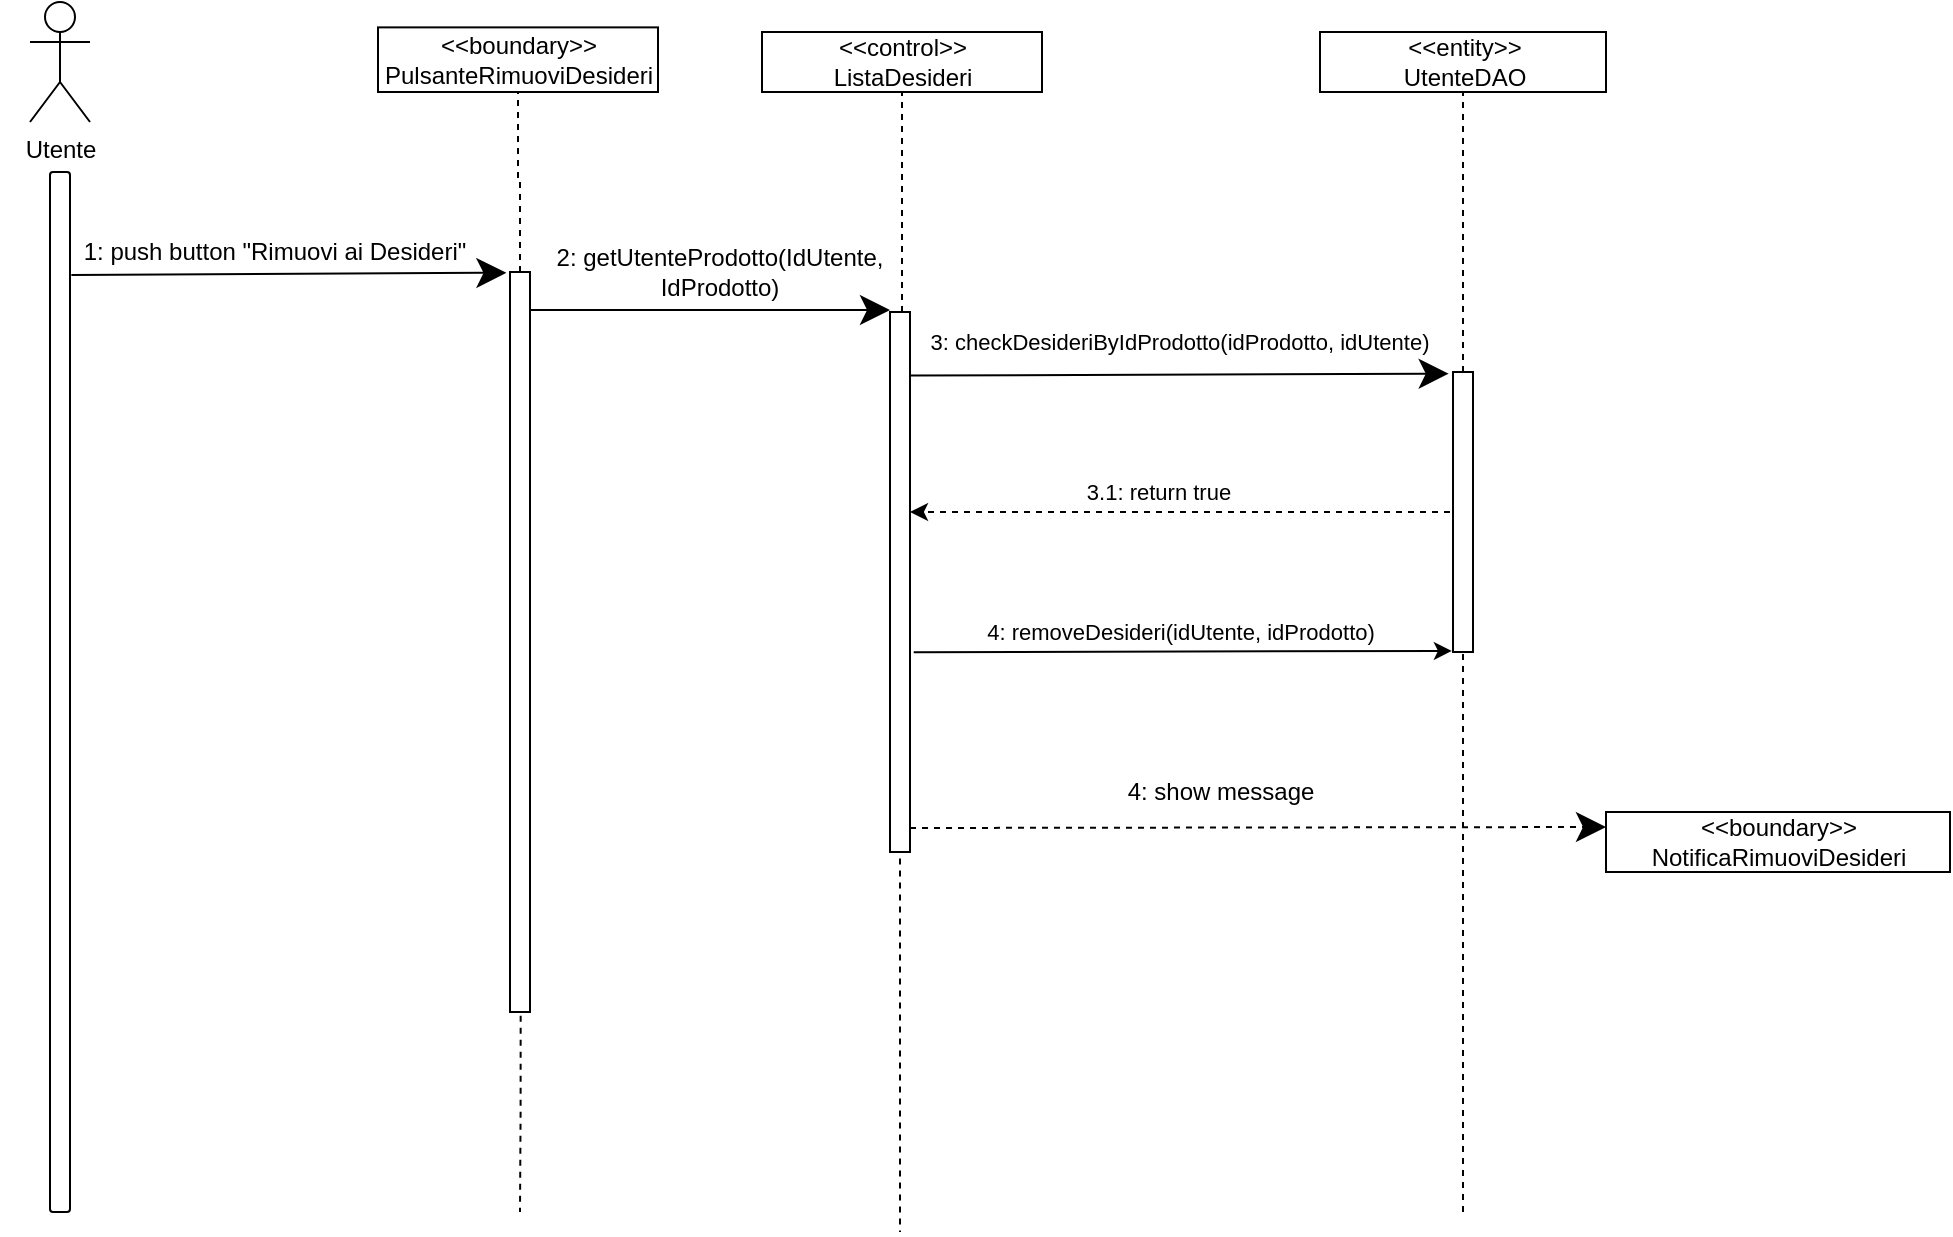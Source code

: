 <mxfile version="13.9.9" type="device"><diagram id="lo4rQGWEZj-jbZf-0vPG" name="Page-1"><mxGraphModel dx="1113" dy="749" grid="1" gridSize="10" guides="1" tooltips="1" connect="1" arrows="1" fold="1" page="1" pageScale="1" pageWidth="827" pageHeight="1169" math="0" shadow="0"><root><mxCell id="0"/><mxCell id="1" parent="0"/><mxCell id="CcJ4rSHBO9rAn4vY1qrG-1" value="Utente" style="shape=umlActor;verticalLabelPosition=bottom;verticalAlign=top;html=1;outlineConnect=0;" parent="1" vertex="1"><mxGeometry x="240" y="45" width="30" height="60" as="geometry"/></mxCell><mxCell id="CcJ4rSHBO9rAn4vY1qrG-6" value="" style="html=1;points=[];perimeter=orthogonalPerimeter;rounded=1;" parent="1" vertex="1"><mxGeometry x="250" y="130" width="10" height="520" as="geometry"/></mxCell><mxCell id="CcJ4rSHBO9rAn4vY1qrG-9" value="&lt;div&gt;&amp;lt;&amp;lt;boundary&amp;gt;&amp;gt;&lt;/div&gt;&lt;div&gt;PulsanteRimuoviDesideri&lt;br&gt;&lt;/div&gt;" style="html=1;rounded=0;" parent="1" vertex="1"><mxGeometry x="414" y="57.69" width="140" height="32.31" as="geometry"/></mxCell><mxCell id="CcJ4rSHBO9rAn4vY1qrG-12" value="" style="edgeStyle=orthogonalEdgeStyle;orthogonalLoop=1;jettySize=auto;html=1;strokeColor=#000000;rounded=0;dashed=1;endArrow=none;endFill=0;" parent="1" source="CcJ4rSHBO9rAn4vY1qrG-10" target="CcJ4rSHBO9rAn4vY1qrG-9" edge="1"><mxGeometry relative="1" as="geometry"/></mxCell><mxCell id="CcJ4rSHBO9rAn4vY1qrG-19" value="" style="edgeStyle=orthogonalEdgeStyle;rounded=0;orthogonalLoop=1;jettySize=auto;html=1;dashed=1;endArrow=none;endFill=0;strokeColor=#000000;exitX=0.533;exitY=1.005;exitDx=0;exitDy=0;exitPerimeter=0;" parent="1" source="CcJ4rSHBO9rAn4vY1qrG-10" edge="1"><mxGeometry relative="1" as="geometry"><mxPoint x="485" y="650" as="targetPoint"/></mxGeometry></mxCell><mxCell id="CcJ4rSHBO9rAn4vY1qrG-10" value="" style="html=1;points=[];perimeter=orthogonalPerimeter;rounded=0;arcSize=50;" parent="1" vertex="1"><mxGeometry x="480" y="180" width="10" height="370" as="geometry"/></mxCell><mxCell id="CcJ4rSHBO9rAn4vY1qrG-20" value="&lt;div&gt;&amp;lt;&amp;lt;control&amp;gt;&amp;gt;&lt;/div&gt;ListaDesideri" style="html=1;rounded=0;" parent="1" vertex="1"><mxGeometry x="606" y="60" width="140" height="30" as="geometry"/></mxCell><mxCell id="CcJ4rSHBO9rAn4vY1qrG-21" value="&lt;div&gt;&amp;lt;&amp;lt;boundary&amp;gt;&amp;gt;&lt;/div&gt;&lt;div&gt;NotificaRimuoviDesideri&lt;br&gt;&lt;/div&gt;" style="html=1;rounded=0;" parent="1" vertex="1"><mxGeometry x="1028" y="450" width="172" height="30" as="geometry"/></mxCell><mxCell id="CcJ4rSHBO9rAn4vY1qrG-27" value="" style="endArrow=classic;endFill=1;endSize=12;html=1;strokeColor=#000000;exitX=1.07;exitY=0.099;exitDx=0;exitDy=0;exitPerimeter=0;rounded=1;entryX=-0.18;entryY=0.001;entryDx=0;entryDy=0;entryPerimeter=0;" parent="1" source="CcJ4rSHBO9rAn4vY1qrG-6" target="CcJ4rSHBO9rAn4vY1qrG-10" edge="1"><mxGeometry width="160" relative="1" as="geometry"><mxPoint x="290" y="180" as="sourcePoint"/><mxPoint x="440" y="180" as="targetPoint"/></mxGeometry></mxCell><mxCell id="CcJ4rSHBO9rAn4vY1qrG-28" value="1: push button &quot;Rimuovi ai Desideri&quot;" style="text;html=1;strokeColor=none;fillColor=none;align=center;verticalAlign=middle;whiteSpace=wrap;rounded=0;dashed=1;" parent="1" vertex="1"><mxGeometry x="225" y="160" width="275" height="20" as="geometry"/></mxCell><mxCell id="CcJ4rSHBO9rAn4vY1qrG-29" value="2: getUtenteProdotto(IdUtente, IdProdotto)" style="text;html=1;strokeColor=none;fillColor=none;align=center;verticalAlign=middle;whiteSpace=wrap;rounded=0;dashed=1;" parent="1" vertex="1"><mxGeometry x="500" y="170" width="170" height="20" as="geometry"/></mxCell><mxCell id="CcJ4rSHBO9rAn4vY1qrG-31" value="" style="endArrow=classic;endFill=1;endSize=12;html=1;strokeColor=#000000;rounded=1;" parent="1" edge="1"><mxGeometry width="160" relative="1" as="geometry"><mxPoint x="490" y="199" as="sourcePoint"/><mxPoint x="670" y="199" as="targetPoint"/></mxGeometry></mxCell><mxCell id="CcJ4rSHBO9rAn4vY1qrG-44" value="" style="endArrow=none;html=1;dashed=1;strokeColor=#000000;entryX=0.5;entryY=1;entryDx=0;entryDy=0;" parent="1" source="CcJ4rSHBO9rAn4vY1qrG-32" target="CcJ4rSHBO9rAn4vY1qrG-20" edge="1"><mxGeometry width="50" height="50" relative="1" as="geometry"><mxPoint x="655" y="230" as="sourcePoint"/><mxPoint x="610" y="180" as="targetPoint"/></mxGeometry></mxCell><mxCell id="CcJ4rSHBO9rAn4vY1qrG-32" value="" style="html=1;points=[];perimeter=orthogonalPerimeter;rounded=0;arcSize=50;" parent="1" vertex="1"><mxGeometry x="670" y="200" width="10" height="270" as="geometry"/></mxCell><mxCell id="CcJ4rSHBO9rAn4vY1qrG-51" value="" style="endArrow=none;html=1;dashed=1;strokeColor=#000000;exitX=0.5;exitY=1.012;exitDx=0;exitDy=0;exitPerimeter=0;" parent="1" source="CcJ4rSHBO9rAn4vY1qrG-32" edge="1"><mxGeometry width="50" height="50" relative="1" as="geometry"><mxPoint x="670" y="320" as="sourcePoint"/><mxPoint x="675" y="660" as="targetPoint"/></mxGeometry></mxCell><mxCell id="MaDgwZRoLFrVz0o0WALn-1" value="&lt;div&gt;&amp;lt;&amp;lt;entity&amp;gt;&amp;gt;&lt;/div&gt;&lt;div&gt;UtenteDAO&lt;br&gt;&lt;/div&gt;" style="html=1;rounded=0;" parent="1" vertex="1"><mxGeometry x="885" y="60" width="143" height="30" as="geometry"/></mxCell><mxCell id="MaDgwZRoLFrVz0o0WALn-2" value="" style="endArrow=none;html=1;dashed=1;strokeColor=#000000;" parent="1" edge="1"><mxGeometry width="50" height="50" relative="1" as="geometry"><mxPoint x="956.5" y="650" as="sourcePoint"/><mxPoint x="956.5" y="90" as="targetPoint"/><Array as="points"/></mxGeometry></mxCell><mxCell id="MaDgwZRoLFrVz0o0WALn-3" value="" style="html=1;points=[];perimeter=orthogonalPerimeter;rounded=0;arcSize=50;" parent="1" vertex="1"><mxGeometry x="951.5" y="230" width="10" height="140" as="geometry"/></mxCell><mxCell id="MaDgwZRoLFrVz0o0WALn-7" style="edgeStyle=orthogonalEdgeStyle;rounded=0;orthogonalLoop=1;jettySize=auto;html=1;exitX=0.5;exitY=1;exitDx=0;exitDy=0;endArrow=classic;endFill=1;" parent="1" source="CcJ4rSHBO9rAn4vY1qrG-21" target="CcJ4rSHBO9rAn4vY1qrG-21" edge="1"><mxGeometry relative="1" as="geometry"/></mxCell><mxCell id="MaDgwZRoLFrVz0o0WALn-8" value="" style="endArrow=classic;endFill=1;endSize=12;html=1;strokeColor=#000000;rounded=1;dashed=1;entryX=0;entryY=0.25;entryDx=0;entryDy=0;" parent="1" target="CcJ4rSHBO9rAn4vY1qrG-21" edge="1"><mxGeometry width="160" relative="1" as="geometry"><mxPoint x="680" y="458" as="sourcePoint"/><mxPoint x="1028" y="465" as="targetPoint"/><Array as="points"/></mxGeometry></mxCell><mxCell id="MaDgwZRoLFrVz0o0WALn-9" value="4: show message" style="text;html=1;align=center;verticalAlign=middle;resizable=0;points=[];autosize=1;" parent="1" vertex="1"><mxGeometry x="780" y="430" width="110" height="20" as="geometry"/></mxCell><mxCell id="CcJ4rSHBO9rAn4vY1qrG-48" value="&lt;font style=&quot;font-size: 11px&quot;&gt;3: checkDesideriByIdProdotto(idProdotto, idUtente)&lt;/font&gt;" style="text;html=1;strokeColor=none;fillColor=none;align=center;verticalAlign=middle;whiteSpace=wrap;rounded=0;dashed=1;" parent="1" vertex="1"><mxGeometry x="670" y="200" width="290" height="30" as="geometry"/></mxCell><mxCell id="yD7RQ8nKyKO5o9sPig0v-1" value="" style="endArrow=classic;endFill=1;endSize=12;html=1;strokeColor=#000000;rounded=1;entryX=-0.215;entryY=0.006;entryDx=0;entryDy=0;exitX=0.036;exitY=1.06;exitDx=0;exitDy=0;exitPerimeter=0;entryPerimeter=0;" parent="1" source="CcJ4rSHBO9rAn4vY1qrG-48" target="MaDgwZRoLFrVz0o0WALn-3" edge="1"><mxGeometry width="160" relative="1" as="geometry"><mxPoint x="684" y="230" as="sourcePoint"/><mxPoint x="882" y="222.5" as="targetPoint"/><Array as="points"/></mxGeometry></mxCell><mxCell id="ZL75mf7xnbxck718aJM2-8" value="" style="endArrow=classic;html=1;entryX=1;entryY=0.259;entryDx=0;entryDy=0;entryPerimeter=0;dashed=1;" parent="1" edge="1"><mxGeometry width="50" height="50" relative="1" as="geometry"><mxPoint x="950" y="300" as="sourcePoint"/><mxPoint x="680" y="300" as="targetPoint"/></mxGeometry></mxCell><mxCell id="ZL75mf7xnbxck718aJM2-9" value="3.1: return true" style="edgeLabel;html=1;align=center;verticalAlign=middle;resizable=0;points=[];" parent="ZL75mf7xnbxck718aJM2-8" vertex="1" connectable="0"><mxGeometry x="0.18" y="-3" relative="1" as="geometry"><mxPoint x="13.33" y="-6.94" as="offset"/></mxGeometry></mxCell><mxCell id="7kGR4ttUf7fj_fRKMVUQ-1" value="" style="endArrow=classic;html=1;entryX=-0.057;entryY=0.996;entryDx=0;entryDy=0;entryPerimeter=0;exitX=1.186;exitY=0.63;exitDx=0;exitDy=0;exitPerimeter=0;" edge="1" parent="1" source="CcJ4rSHBO9rAn4vY1qrG-32" target="MaDgwZRoLFrVz0o0WALn-3"><mxGeometry width="50" height="50" relative="1" as="geometry"><mxPoint x="740" y="370" as="sourcePoint"/><mxPoint x="790" y="320" as="targetPoint"/></mxGeometry></mxCell><mxCell id="7kGR4ttUf7fj_fRKMVUQ-2" value="4: removeDesideri(idUtente, idProdotto)" style="edgeLabel;html=1;align=center;verticalAlign=middle;resizable=0;points=[];" vertex="1" connectable="0" parent="7kGR4ttUf7fj_fRKMVUQ-1"><mxGeometry x="0.009" relative="1" as="geometry"><mxPoint x="-2.67" y="-9.77" as="offset"/></mxGeometry></mxCell></root></mxGraphModel></diagram></mxfile>